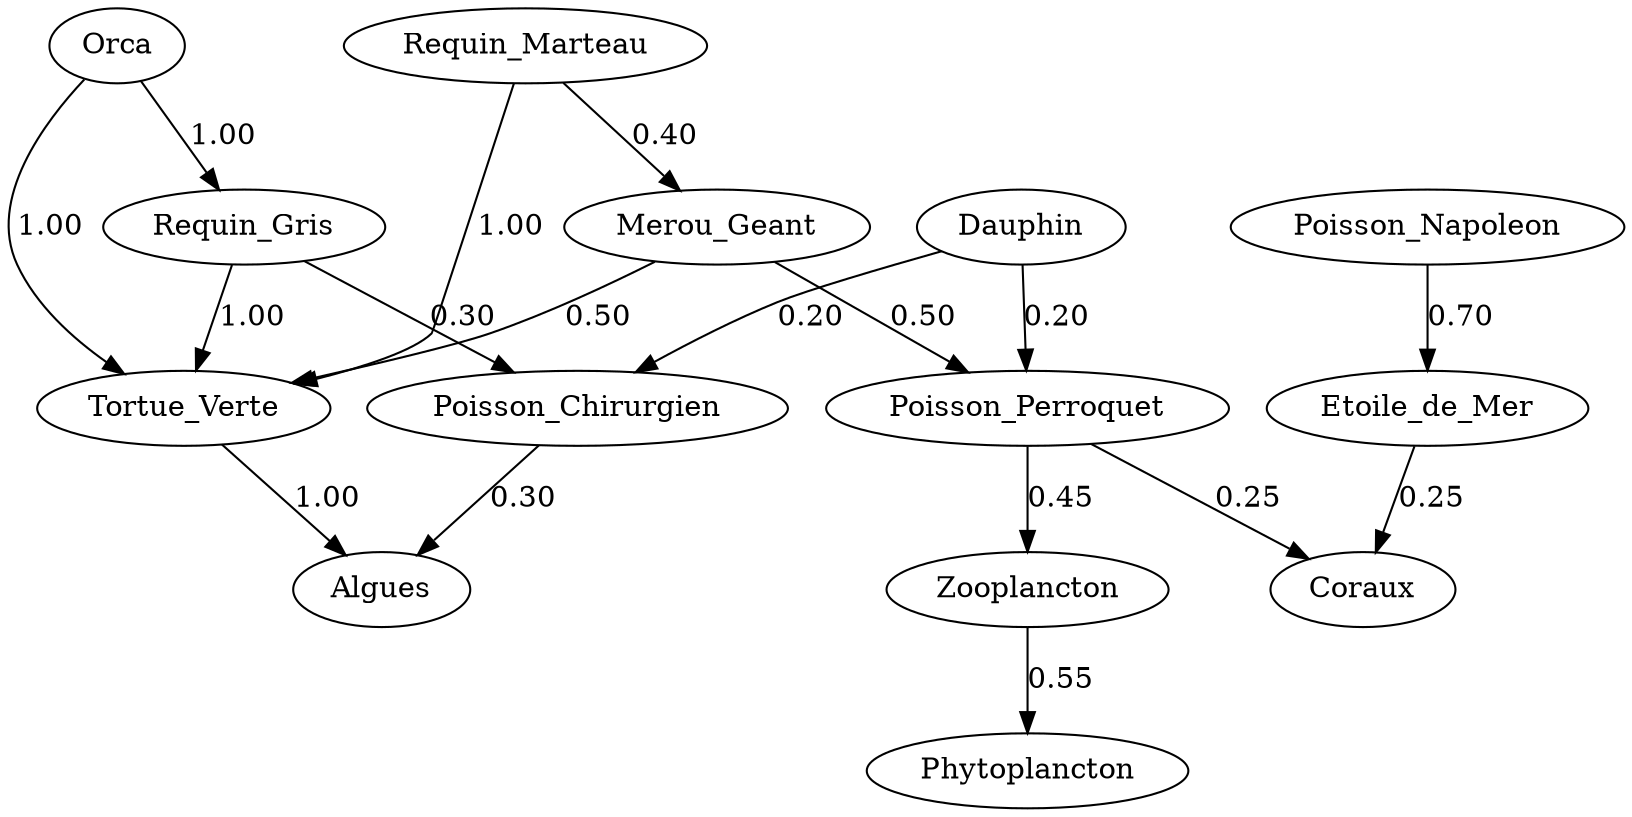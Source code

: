digraph Marin {
    Orca -> Requin_Gris [label="1.00"];
    Orca -> Tortue_Verte [label="1.00"];
    Requin_Gris -> Tortue_Verte [label="1.00"];
    Tortue_Verte -> Algues [label="1.00"];
    Poisson_Chirurgien -> Algues [label="0.30"];
    Requin_Marteau -> Merou_Geant [label="0.40"];
    Requin_Marteau -> Tortue_Verte [label="1.00"];
    Merou_Geant -> Tortue_Verte [label="0.50"];
    Merou_Geant -> Poisson_Perroquet [label="0.50"];
    Dauphin -> Poisson_Chirurgien [label="0.20"];
    Dauphin -> Poisson_Perroquet [label="0.20"];
    Poisson_Perroquet -> Zooplancton [label="0.45"];
    Poisson_Perroquet -> Coraux [label="0.25"];
    Zooplancton -> Phytoplancton [label="0.55"];
    Poisson_Napoleon -> Etoile_de_Mer [label="0.70"];
    Etoile_de_Mer -> Coraux [label="0.25"];
    Requin_Gris -> Poisson_Chirurgien [label="0.30"];
}
